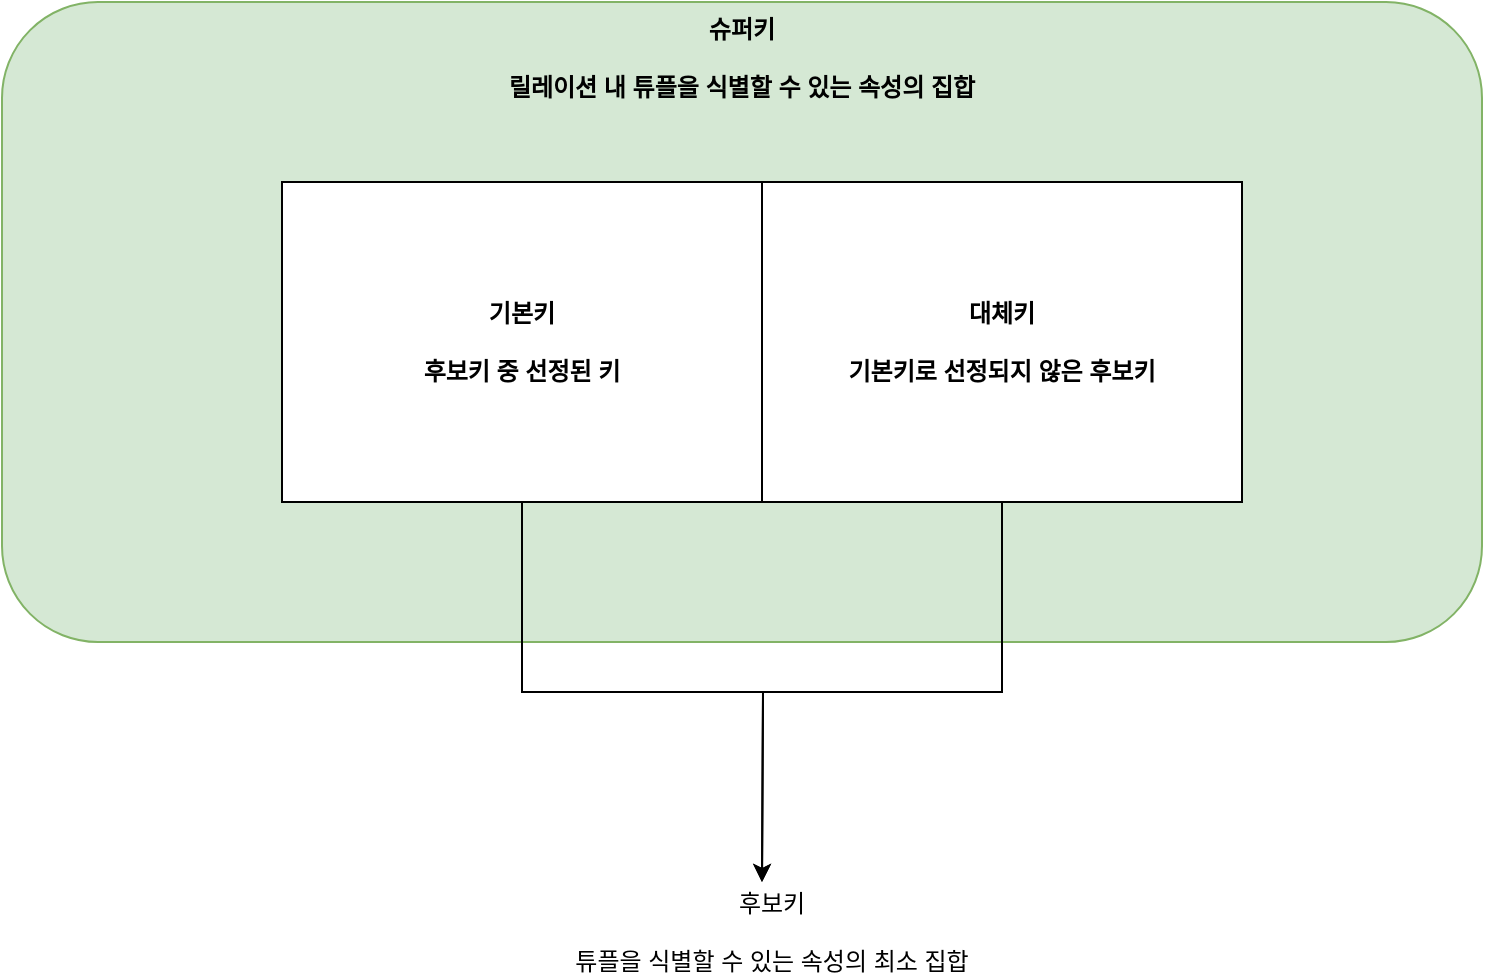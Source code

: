 <mxfile version="15.4.3" type="device"><diagram id="X01QXRO_mwJ9eOCneIE2" name="Page-1"><mxGraphModel dx="1422" dy="762" grid="0" gridSize="10" guides="1" tooltips="1" connect="1" arrows="1" fold="1" page="1" pageScale="1" pageWidth="827" pageHeight="1169" math="0" shadow="0"><root><mxCell id="0"/><mxCell id="1" parent="0"/><mxCell id="jP3L9S1HiFFAOx1OMz7--1" value="슈퍼키&lt;br&gt;&lt;br&gt;릴레이션 내 튜플을 식별할 수 있는 속성의 집합" style="rounded=1;whiteSpace=wrap;html=1;horizontal=1;align=center;verticalAlign=top;fillColor=#d5e8d4;strokeColor=#82b366;fontStyle=1" vertex="1" parent="1"><mxGeometry x="100" y="260" width="740" height="320" as="geometry"/></mxCell><mxCell id="jP3L9S1HiFFAOx1OMz7--7" style="edgeStyle=orthogonalEdgeStyle;rounded=0;orthogonalLoop=1;jettySize=auto;html=1;exitX=0.5;exitY=1;exitDx=0;exitDy=0;" edge="1" parent="1" source="jP3L9S1HiFFAOx1OMz7--3"><mxGeometry relative="1" as="geometry"><mxPoint x="480" y="700" as="targetPoint"/></mxGeometry></mxCell><mxCell id="jP3L9S1HiFFAOx1OMz7--3" value="기본키&lt;br&gt;&lt;br&gt;후보키 중 선정된 키" style="rounded=0;whiteSpace=wrap;html=1;align=center;verticalAlign=middle;fontStyle=1" vertex="1" parent="1"><mxGeometry x="240" y="350" width="240" height="160" as="geometry"/></mxCell><mxCell id="jP3L9S1HiFFAOx1OMz7--8" style="edgeStyle=orthogonalEdgeStyle;rounded=0;orthogonalLoop=1;jettySize=auto;html=1;exitX=0.5;exitY=1;exitDx=0;exitDy=0;" edge="1" parent="1" source="jP3L9S1HiFFAOx1OMz7--4"><mxGeometry relative="1" as="geometry"><mxPoint x="480" y="700" as="targetPoint"/></mxGeometry></mxCell><mxCell id="jP3L9S1HiFFAOx1OMz7--4" value="대체키&lt;br&gt;&lt;br&gt;기본키로 선정되지 않은 후보키" style="rounded=0;whiteSpace=wrap;html=1;align=center;verticalAlign=middle;fontStyle=1" vertex="1" parent="1"><mxGeometry x="480" y="350" width="240" height="160" as="geometry"/></mxCell><mxCell id="jP3L9S1HiFFAOx1OMz7--9" value="후보키&lt;br&gt;&lt;br&gt;튜플을 식별할 수 있는 속성의 최소 집합" style="text;html=1;strokeColor=none;fillColor=none;align=center;verticalAlign=middle;whiteSpace=wrap;rounded=0;fontStyle=0" vertex="1" parent="1"><mxGeometry x="240" y="710" width="490" height="30" as="geometry"/></mxCell></root></mxGraphModel></diagram></mxfile>